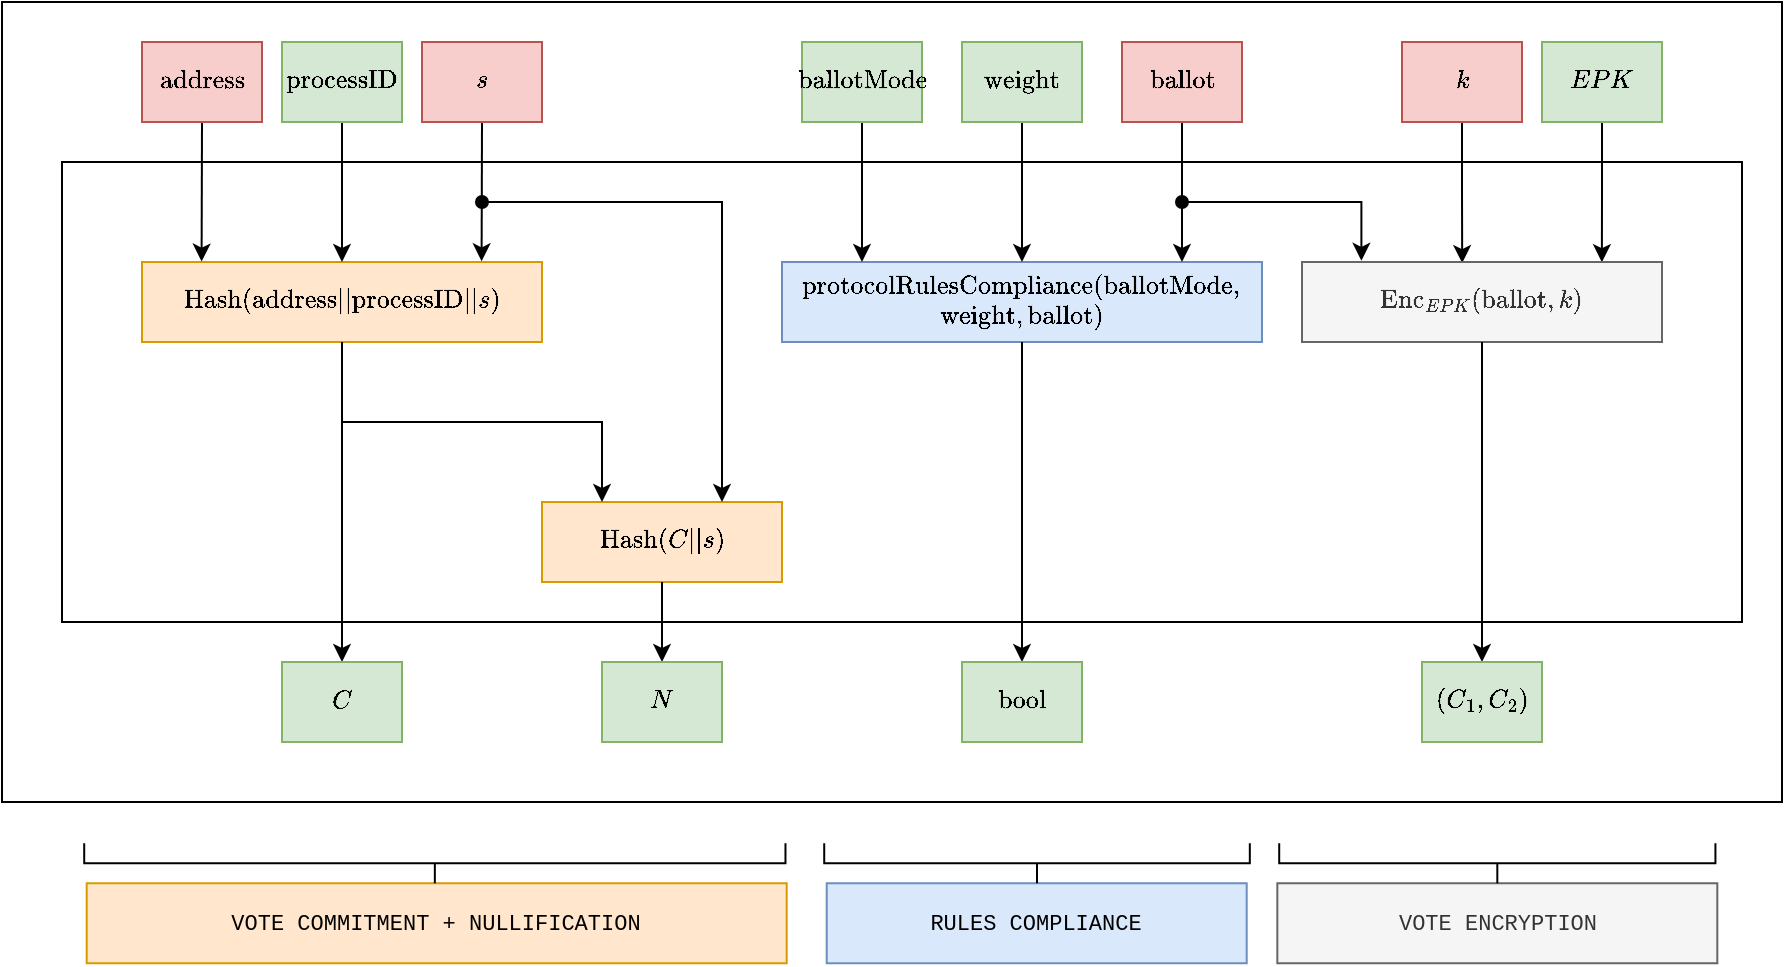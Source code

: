 <mxfile version="27.0.5" pages="4">
  <diagram id="-JAmnd0uZNJ1_gcuKymy" name="1. voter-circuit">
    <mxGraphModel dx="1106" dy="661" grid="1" gridSize="10" guides="1" tooltips="1" connect="1" arrows="1" fold="1" page="1" pageScale="1" pageWidth="1100" pageHeight="850" math="1" shadow="0">
      <root>
        <mxCell id="0" />
        <mxCell id="1" parent="0" />
        <mxCell id="PMw66SxgLmh4I68YJgfF-1" value="" style="rounded=0;whiteSpace=wrap;html=1;fontFamily=Courier New;" vertex="1" parent="1">
          <mxGeometry x="130" y="60" width="890" height="400" as="geometry" />
        </mxCell>
        <mxCell id="PMw66SxgLmh4I68YJgfF-2" value="" style="rounded=0;whiteSpace=wrap;html=1;fontFamily=Courier New;" vertex="1" parent="1">
          <mxGeometry x="160" y="140" width="840" height="230" as="geometry" />
        </mxCell>
        <mxCell id="EW1sCxBa3IzSmhOEwzda-3" value="$$\text{Hash}(\text{address} || \text{processID} || s)$$" style="rounded=0;whiteSpace=wrap;html=1;fontSize=11;fontFamily=Courier New;fillColor=#ffe6cc;strokeColor=#d79b00;" parent="1" vertex="1">
          <mxGeometry x="200" y="190" width="200" height="40" as="geometry" />
        </mxCell>
        <mxCell id="EW1sCxBa3IzSmhOEwzda-4" value="" style="endArrow=classic;html=1;rounded=0;exitX=0.5;exitY=1;exitDx=0;exitDy=0;entryX=0.849;entryY=-0.009;entryDx=0;entryDy=0;entryPerimeter=0;fontSize=11;fontFamily=Courier New;" parent="1" source="EW1sCxBa3IzSmhOEwzda-10" target="EW1sCxBa3IzSmhOEwzda-3" edge="1">
          <mxGeometry width="50" height="50" relative="1" as="geometry">
            <mxPoint x="370" y="160" as="sourcePoint" />
            <mxPoint x="369.89" y="200" as="targetPoint" />
          </mxGeometry>
        </mxCell>
        <mxCell id="EW1sCxBa3IzSmhOEwzda-5" value="" style="endArrow=classic;html=1;rounded=0;exitX=0.5;exitY=1;exitDx=0;exitDy=0;entryX=0.5;entryY=0;entryDx=0;entryDy=0;fontSize=11;fontFamily=Courier New;" parent="1" source="EW1sCxBa3IzSmhOEwzda-9" target="EW1sCxBa3IzSmhOEwzda-3" edge="1">
          <mxGeometry width="50" height="50" relative="1" as="geometry">
            <mxPoint x="300" y="160" as="sourcePoint" />
            <mxPoint x="299.89" y="200" as="targetPoint" />
          </mxGeometry>
        </mxCell>
        <mxCell id="EW1sCxBa3IzSmhOEwzda-6" value="" style="endArrow=classic;html=1;rounded=0;exitX=0.5;exitY=1;exitDx=0;exitDy=0;entryX=0.149;entryY=-0.005;entryDx=0;entryDy=0;entryPerimeter=0;fontSize=11;fontFamily=Courier New;" parent="1" source="EW1sCxBa3IzSmhOEwzda-8" target="EW1sCxBa3IzSmhOEwzda-3" edge="1">
          <mxGeometry width="50" height="50" relative="1" as="geometry">
            <mxPoint x="229.89" y="150" as="sourcePoint" />
            <mxPoint x="229.89" y="200" as="targetPoint" />
          </mxGeometry>
        </mxCell>
        <mxCell id="EW1sCxBa3IzSmhOEwzda-7" value="" style="endArrow=classic;html=1;rounded=0;entryX=0.5;entryY=0;entryDx=0;entryDy=0;exitX=0.5;exitY=1;exitDx=0;exitDy=0;fontSize=11;fontFamily=Courier New;" parent="1" source="EW1sCxBa3IzSmhOEwzda-3" target="EW1sCxBa3IzSmhOEwzda-11" edge="1">
          <mxGeometry width="50" height="50" relative="1" as="geometry">
            <mxPoint x="299.58" y="230" as="sourcePoint" />
            <mxPoint x="300" y="710" as="targetPoint" />
          </mxGeometry>
        </mxCell>
        <mxCell id="EW1sCxBa3IzSmhOEwzda-8" value="&lt;div style=&quot;font-size: 11px;&quot;&gt;$$\text{address}$$&lt;/div&gt;" style="rounded=0;whiteSpace=wrap;html=1;fontSize=11;fillColor=#f8cecc;strokeColor=#b85450;fontFamily=Courier New;" parent="1" vertex="1">
          <mxGeometry x="200" y="80" width="60" height="40" as="geometry" />
        </mxCell>
        <mxCell id="EW1sCxBa3IzSmhOEwzda-9" value="$$\text{processID}$$" style="rounded=0;whiteSpace=wrap;html=1;fontSize=11;fillColor=#d5e8d4;strokeColor=#82b366;fontFamily=Courier New;" parent="1" vertex="1">
          <mxGeometry x="270" y="80" width="60" height="40" as="geometry" />
        </mxCell>
        <mxCell id="EW1sCxBa3IzSmhOEwzda-10" value="$$s$$" style="rounded=0;whiteSpace=wrap;html=1;fontSize=11;fillColor=#f8cecc;strokeColor=#b85450;fontFamily=Courier New;" parent="1" vertex="1">
          <mxGeometry x="340" y="80" width="60" height="40" as="geometry" />
        </mxCell>
        <mxCell id="EW1sCxBa3IzSmhOEwzda-11" value="$$C$$" style="rounded=0;whiteSpace=wrap;html=1;fontSize=11;fillColor=#d5e8d4;strokeColor=#82b366;fontFamily=Courier New;" parent="1" vertex="1">
          <mxGeometry x="270" y="390" width="60" height="40" as="geometry" />
        </mxCell>
        <mxCell id="EW1sCxBa3IzSmhOEwzda-12" value="&lt;div&gt;\(\text{protocolRulesCompliance}(\text{ballotMode},\) \(\text{weight}, \text{ballot})\)&lt;/div&gt;" style="rounded=0;whiteSpace=wrap;html=1;fontSize=11;fillColor=#dae8fc;strokeColor=#6c8ebf;fontFamily=Courier New;" parent="1" vertex="1">
          <mxGeometry x="520" y="190" width="240" height="40" as="geometry" />
        </mxCell>
        <mxCell id="JmkZ6XpYD7EDUKb-CYlK-2" value="" style="edgeStyle=orthogonalEdgeStyle;rounded=0;orthogonalLoop=1;jettySize=auto;html=1;" edge="1" parent="1" source="EW1sCxBa3IzSmhOEwzda-14">
          <mxGeometry relative="1" as="geometry">
            <mxPoint x="560" y="190" as="targetPoint" />
          </mxGeometry>
        </mxCell>
        <mxCell id="EW1sCxBa3IzSmhOEwzda-14" value="$$\text{ballotMode}$$" style="rounded=0;whiteSpace=wrap;html=1;fontSize=11;fillColor=#d5e8d4;strokeColor=#82b366;fontFamily=Courier New;" parent="1" vertex="1">
          <mxGeometry x="530" y="80" width="60" height="40" as="geometry" />
        </mxCell>
        <mxCell id="EW1sCxBa3IzSmhOEwzda-15" value="" style="edgeStyle=orthogonalEdgeStyle;rounded=0;orthogonalLoop=1;jettySize=auto;html=1;entryX=0.165;entryY=-0.015;entryDx=0;entryDy=0;entryPerimeter=0;startArrow=oval;startFill=1;fontSize=11;fontFamily=Courier New;" parent="1" target="EW1sCxBa3IzSmhOEwzda-22" edge="1">
          <mxGeometry relative="1" as="geometry">
            <mxPoint x="720" y="160" as="sourcePoint" />
            <Array as="points">
              <mxPoint x="810" y="160" />
            </Array>
          </mxGeometry>
        </mxCell>
        <mxCell id="EW1sCxBa3IzSmhOEwzda-16" value="" style="edgeStyle=orthogonalEdgeStyle;rounded=0;orthogonalLoop=1;jettySize=auto;html=1;fontSize=11;fontFamily=Courier New;" parent="1" source="EW1sCxBa3IzSmhOEwzda-17" edge="1">
          <mxGeometry relative="1" as="geometry">
            <mxPoint x="720" y="190" as="targetPoint" />
            <Array as="points">
              <mxPoint x="720" y="190" />
            </Array>
          </mxGeometry>
        </mxCell>
        <mxCell id="EW1sCxBa3IzSmhOEwzda-17" value="$$\text{ballot}$$" style="rounded=0;whiteSpace=wrap;html=1;fontSize=11;fillColor=#f8cecc;strokeColor=#b85450;fontFamily=Courier New;" parent="1" vertex="1">
          <mxGeometry x="690" y="80" width="60" height="40" as="geometry" />
        </mxCell>
        <mxCell id="EW1sCxBa3IzSmhOEwzda-18" value="" style="edgeStyle=orthogonalEdgeStyle;rounded=0;orthogonalLoop=1;jettySize=auto;html=1;entryX=0.445;entryY=0.014;entryDx=0;entryDy=0;entryPerimeter=0;fontSize=11;fontFamily=Courier New;" parent="1" source="EW1sCxBa3IzSmhOEwzda-19" target="EW1sCxBa3IzSmhOEwzda-22" edge="1">
          <mxGeometry relative="1" as="geometry" />
        </mxCell>
        <mxCell id="EW1sCxBa3IzSmhOEwzda-19" value="$$k$$" style="rounded=0;whiteSpace=wrap;html=1;fontSize=11;fillColor=#f8cecc;strokeColor=#b85450;fontFamily=Courier New;" parent="1" vertex="1">
          <mxGeometry x="830" y="80" width="60" height="40" as="geometry" />
        </mxCell>
        <mxCell id="EW1sCxBa3IzSmhOEwzda-20" value="" style="edgeStyle=orthogonalEdgeStyle;rounded=0;orthogonalLoop=1;jettySize=auto;html=1;entryX=0.833;entryY=0.003;entryDx=0;entryDy=0;entryPerimeter=0;fontSize=11;fontFamily=Courier New;" parent="1" source="EW1sCxBa3IzSmhOEwzda-21" target="EW1sCxBa3IzSmhOEwzda-22" edge="1">
          <mxGeometry relative="1" as="geometry" />
        </mxCell>
        <mxCell id="EW1sCxBa3IzSmhOEwzda-21" value="$$EPK$$" style="rounded=0;whiteSpace=wrap;html=1;fontSize=11;fillColor=#d5e8d4;strokeColor=#82b366;fontFamily=Courier New;" parent="1" vertex="1">
          <mxGeometry x="900" y="80" width="60" height="40" as="geometry" />
        </mxCell>
        <mxCell id="EW1sCxBa3IzSmhOEwzda-22" value="$$\text{Enc}_{EPK}(\text{ballot}, k)$$" style="rounded=0;whiteSpace=wrap;html=1;fontSize=11;fontFamily=Courier New;fillColor=#f5f5f5;fontColor=#333333;strokeColor=#666666;" parent="1" vertex="1">
          <mxGeometry x="780" y="190" width="180" height="40" as="geometry" />
        </mxCell>
        <mxCell id="EW1sCxBa3IzSmhOEwzda-23" value="$$\text{Hash}(C || s)$$" style="rounded=0;whiteSpace=wrap;html=1;fontSize=11;fontFamily=Courier New;fillColor=#ffe6cc;strokeColor=#d79b00;" parent="1" vertex="1">
          <mxGeometry x="400" y="310" width="120" height="40" as="geometry" />
        </mxCell>
        <mxCell id="EW1sCxBa3IzSmhOEwzda-24" value="" style="edgeStyle=orthogonalEdgeStyle;rounded=0;orthogonalLoop=1;jettySize=auto;html=1;entryX=0.75;entryY=0;entryDx=0;entryDy=0;startArrow=oval;startFill=1;fontSize=11;fontFamily=Courier New;" parent="1" target="EW1sCxBa3IzSmhOEwzda-23" edge="1">
          <mxGeometry relative="1" as="geometry">
            <mxPoint x="370" y="160" as="sourcePoint" />
            <mxPoint x="490" y="189" as="targetPoint" />
            <Array as="points">
              <mxPoint x="490" y="160" />
            </Array>
          </mxGeometry>
        </mxCell>
        <mxCell id="EW1sCxBa3IzSmhOEwzda-25" value="" style="edgeStyle=orthogonalEdgeStyle;rounded=0;orthogonalLoop=1;jettySize=auto;html=1;entryX=0.25;entryY=0;entryDx=0;entryDy=0;fontSize=11;fontFamily=Courier New;" parent="1" target="EW1sCxBa3IzSmhOEwzda-23" edge="1">
          <mxGeometry relative="1" as="geometry">
            <mxPoint x="300" y="270" as="sourcePoint" />
            <mxPoint x="830" y="209" as="targetPoint" />
            <Array as="points">
              <mxPoint x="430" y="270" />
            </Array>
          </mxGeometry>
        </mxCell>
        <mxCell id="EW1sCxBa3IzSmhOEwzda-26" value="" style="endArrow=classic;html=1;rounded=0;exitX=0.5;exitY=1;exitDx=0;exitDy=0;entryX=0.5;entryY=0;entryDx=0;entryDy=0;fontSize=11;fontFamily=Courier New;" parent="1" source="EW1sCxBa3IzSmhOEwzda-23" target="EW1sCxBa3IzSmhOEwzda-27" edge="1">
          <mxGeometry width="50" height="50" relative="1" as="geometry">
            <mxPoint x="460" y="390" as="sourcePoint" />
            <mxPoint x="460" y="710" as="targetPoint" />
          </mxGeometry>
        </mxCell>
        <mxCell id="EW1sCxBa3IzSmhOEwzda-27" value="$$N$$" style="rounded=0;whiteSpace=wrap;html=1;fontSize=11;fillColor=#d5e8d4;strokeColor=#82b366;fontFamily=Courier New;" parent="1" vertex="1">
          <mxGeometry x="430" y="390" width="60" height="40" as="geometry" />
        </mxCell>
        <mxCell id="EW1sCxBa3IzSmhOEwzda-28" value="" style="endArrow=classic;html=1;rounded=0;exitX=0.5;exitY=1;exitDx=0;exitDy=0;entryX=0.5;entryY=0;entryDx=0;entryDy=0;fontSize=11;fontFamily=Courier New;" parent="1" source="EW1sCxBa3IzSmhOEwzda-12" target="EW1sCxBa3IzSmhOEwzda-29" edge="1">
          <mxGeometry width="50" height="50" relative="1" as="geometry">
            <mxPoint x="639.58" y="230" as="sourcePoint" />
            <mxPoint x="639.58" y="390" as="targetPoint" />
          </mxGeometry>
        </mxCell>
        <mxCell id="EW1sCxBa3IzSmhOEwzda-29" value="$$\text{bool}$$" style="rounded=0;whiteSpace=wrap;html=1;fontSize=11;fillColor=#d5e8d4;strokeColor=#82b366;fontFamily=Courier New;" parent="1" vertex="1">
          <mxGeometry x="610" y="390" width="60" height="40" as="geometry" />
        </mxCell>
        <mxCell id="EW1sCxBa3IzSmhOEwzda-30" value="" style="endArrow=classic;html=1;rounded=0;exitX=0.5;exitY=1;exitDx=0;exitDy=0;entryX=0.5;entryY=0;entryDx=0;entryDy=0;fontSize=11;fontFamily=Courier New;" parent="1" source="EW1sCxBa3IzSmhOEwzda-22" target="EW1sCxBa3IzSmhOEwzda-31" edge="1">
          <mxGeometry width="50" height="50" relative="1" as="geometry">
            <mxPoint x="880" y="230" as="sourcePoint" />
            <mxPoint x="870" y="510" as="targetPoint" />
          </mxGeometry>
        </mxCell>
        <mxCell id="EW1sCxBa3IzSmhOEwzda-31" value="$$(C_1, C_2)$$" style="rounded=0;whiteSpace=wrap;html=1;fontSize=11;fillColor=#d5e8d4;strokeColor=#82b366;fontFamily=Courier New;" parent="1" vertex="1">
          <mxGeometry x="840" y="390" width="60" height="40" as="geometry" />
        </mxCell>
        <mxCell id="EW1sCxBa3IzSmhOEwzda-32" value="VOTE COMMITMENT + NULLIFICATION" style="text;html=1;align=center;verticalAlign=middle;whiteSpace=wrap;rounded=0;fontFamily=Courier New;fillColor=#ffe6cc;strokeColor=#d79b00;fontSize=11;" parent="1" vertex="1">
          <mxGeometry x="172.35" y="500.63" width="350" height="40" as="geometry" />
        </mxCell>
        <mxCell id="EW1sCxBa3IzSmhOEwzda-33" value="RULES COMPLIANCE" style="text;html=1;align=center;verticalAlign=middle;whiteSpace=wrap;rounded=0;fontFamily=Courier New;fillColor=#dae8fc;strokeColor=#6c8ebf;fontSize=11;" parent="1" vertex="1">
          <mxGeometry x="542.35" y="500.63" width="210" height="40" as="geometry" />
        </mxCell>
        <mxCell id="EW1sCxBa3IzSmhOEwzda-34" value="VOTE ENCRYPTION" style="text;html=1;align=center;verticalAlign=middle;whiteSpace=wrap;rounded=0;fontFamily=Courier New;fillColor=#f5f5f5;strokeColor=#666666;fontSize=11;fontColor=#333333;" parent="1" vertex="1">
          <mxGeometry x="767.66" y="500.63" width="220" height="40" as="geometry" />
        </mxCell>
        <mxCell id="EW1sCxBa3IzSmhOEwzda-35" value="" style="strokeWidth=1;html=1;shape=mxgraph.flowchart.annotation_2;align=left;labelPosition=right;pointerEvents=1;rotation=-90;" parent="1" vertex="1">
          <mxGeometry x="336.42" y="315.32" width="20" height="350.63" as="geometry" />
        </mxCell>
        <mxCell id="EW1sCxBa3IzSmhOEwzda-36" value="" style="strokeWidth=1;html=1;shape=mxgraph.flowchart.annotation_2;align=left;labelPosition=right;pointerEvents=1;rotation=-90;" parent="1" vertex="1">
          <mxGeometry x="637.51" y="384.24" width="20" height="212.8" as="geometry" />
        </mxCell>
        <mxCell id="EW1sCxBa3IzSmhOEwzda-37" value="" style="strokeWidth=1;html=1;shape=mxgraph.flowchart.annotation_2;align=left;labelPosition=right;pointerEvents=1;rotation=-90;" parent="1" vertex="1">
          <mxGeometry x="867.66" y="381.59" width="20" height="218.11" as="geometry" />
        </mxCell>
        <mxCell id="JmkZ6XpYD7EDUKb-CYlK-3" value="" style="edgeStyle=orthogonalEdgeStyle;rounded=0;orthogonalLoop=1;jettySize=auto;html=1;" edge="1" parent="1" source="JmkZ6XpYD7EDUKb-CYlK-1" target="EW1sCxBa3IzSmhOEwzda-12">
          <mxGeometry relative="1" as="geometry" />
        </mxCell>
        <mxCell id="JmkZ6XpYD7EDUKb-CYlK-1" value="$$\text{weight}$$" style="rounded=0;whiteSpace=wrap;html=1;fontSize=11;fillColor=#d5e8d4;strokeColor=#82b366;fontFamily=Courier New;" vertex="1" parent="1">
          <mxGeometry x="610" y="80" width="60" height="40" as="geometry" />
        </mxCell>
      </root>
    </mxGraphModel>
  </diagram>
  <diagram name="2. authentication-circuit" id="FocDNK0yRkmTtnVSRizj">
    <mxGraphModel dx="1301" dy="778" grid="1" gridSize="10" guides="1" tooltips="1" connect="1" arrows="1" fold="1" page="1" pageScale="1" pageWidth="1100" pageHeight="850" math="1" shadow="0">
      <root>
        <mxCell id="U726NmcKOxkLk4yX-4My-0" />
        <mxCell id="U726NmcKOxkLk4yX-4My-1" parent="U726NmcKOxkLk4yX-4My-0" />
        <mxCell id="-n0zQNNrxNN8dLtkatG7-26" value="&lt;div&gt;&lt;br&gt;&lt;/div&gt;" style="rounded=0;whiteSpace=wrap;html=1;fontSize=11;" parent="U726NmcKOxkLk4yX-4My-1" vertex="1">
          <mxGeometry x="150" y="39.88" width="1270" height="590.12" as="geometry" />
        </mxCell>
        <mxCell id="-n0zQNNrxNN8dLtkatG7-0" value="&lt;div&gt;&lt;br&gt;&lt;/div&gt;" style="rounded=0;whiteSpace=wrap;html=1;fontSize=11;" parent="U726NmcKOxkLk4yX-4My-1" vertex="1">
          <mxGeometry x="180" y="139.88" width="1210" height="390.12" as="geometry" />
        </mxCell>
        <mxCell id="U726NmcKOxkLk4yX-4My-2" value="$$\text{Proof.verify}(\text{vote proof, public inputs})$$" style="rounded=0;whiteSpace=wrap;html=1;fontSize=10;fillColor=#fff2cc;strokeColor=#d6b656;fontFamily=Courier New;" parent="U726NmcKOxkLk4yX-4My-1" vertex="1">
          <mxGeometry x="200" y="390" width="200" height="40" as="geometry" />
        </mxCell>
        <mxCell id="U726NmcKOxkLk4yX-4My-3" value="" style="endArrow=classic;html=1;rounded=0;exitX=0.5;exitY=1;exitDx=0;exitDy=0;entryX=0.25;entryY=0;entryDx=0;entryDy=0;fontSize=11;" parent="U726NmcKOxkLk4yX-4My-1" source="U726NmcKOxkLk4yX-4My-5" target="U726NmcKOxkLk4yX-4My-2" edge="1">
          <mxGeometry width="50" height="50" relative="1" as="geometry">
            <mxPoint x="229.89" y="150" as="sourcePoint" />
            <mxPoint x="229.89" y="200" as="targetPoint" />
          </mxGeometry>
        </mxCell>
        <mxCell id="U726NmcKOxkLk4yX-4My-4" value="" style="endArrow=classic;html=1;rounded=0;entryX=0.5;entryY=0;entryDx=0;entryDy=0;exitX=0.5;exitY=1;exitDx=0;exitDy=0;fontSize=11;" parent="U726NmcKOxkLk4yX-4My-1" source="U726NmcKOxkLk4yX-4My-2" target="U726NmcKOxkLk4yX-4My-7" edge="1">
          <mxGeometry width="50" height="50" relative="1" as="geometry">
            <mxPoint x="299.58" y="340" as="sourcePoint" />
            <mxPoint x="300" y="820" as="targetPoint" />
          </mxGeometry>
        </mxCell>
        <mxCell id="U726NmcKOxkLk4yX-4My-5" value="&lt;div style=&quot;font-size: 11px;&quot;&gt;$$\text{vote proof}$$&lt;/div&gt;" style="rounded=0;whiteSpace=wrap;html=1;fontSize=11;fillColor=#d5e8d4;strokeColor=#82b366;fontFamily=Courier New;" parent="U726NmcKOxkLk4yX-4My-1" vertex="1">
          <mxGeometry x="220" y="70" width="60" height="40" as="geometry" />
        </mxCell>
        <mxCell id="U726NmcKOxkLk4yX-4My-6" value="&lt;div&gt;$$\text{processID}$$&lt;/div&gt;" style="rounded=0;whiteSpace=wrap;html=1;fontSize=11;fillColor=#d5e8d4;strokeColor=#82b366;fontFamily=Courier New;" parent="U726NmcKOxkLk4yX-4My-1" vertex="1">
          <mxGeometry x="340" y="70" width="60" height="40" as="geometry" />
        </mxCell>
        <mxCell id="U726NmcKOxkLk4yX-4My-7" value="&lt;div&gt;$$\text{bool}$$&lt;/div&gt;" style="rounded=0;whiteSpace=wrap;html=1;fontSize=11;fillColor=#d5e8d4;strokeColor=#82b366;fontFamily=Courier New;" parent="U726NmcKOxkLk4yX-4My-1" vertex="1">
          <mxGeometry x="270" y="560" width="60" height="40" as="geometry" />
        </mxCell>
        <mxCell id="U726NmcKOxkLk4yX-4My-8" value="$$\text{ballotMode}$$" style="rounded=0;whiteSpace=wrap;html=1;fontSize=11;fillColor=#d5e8d4;strokeColor=#82b366;fontFamily=Courier New;" parent="U726NmcKOxkLk4yX-4My-1" vertex="1">
          <mxGeometry x="410" y="70" width="60" height="40" as="geometry" />
        </mxCell>
        <mxCell id="U726NmcKOxkLk4yX-4My-9" value="$$EPK$$" style="rounded=0;whiteSpace=wrap;html=1;fontSize=11;fillColor=#d5e8d4;strokeColor=#82b366;fontFamily=Courier New;" parent="U726NmcKOxkLk4yX-4My-1" vertex="1">
          <mxGeometry x="480" y="70" width="60" height="40" as="geometry" />
        </mxCell>
        <mxCell id="U726NmcKOxkLk4yX-4My-10" value="" style="edgeStyle=orthogonalEdgeStyle;rounded=0;orthogonalLoop=1;jettySize=auto;html=1;entryX=0.75;entryY=0;entryDx=0;entryDy=0;fontSize=11;startArrow=oval;startFill=1;" parent="U726NmcKOxkLk4yX-4My-1" target="U726NmcKOxkLk4yX-4My-2" edge="1">
          <mxGeometry relative="1" as="geometry">
            <mxPoint x="630" y="350" as="sourcePoint" />
            <mxPoint x="830" y="319" as="targetPoint" />
            <Array as="points">
              <mxPoint x="350" y="350" />
            </Array>
          </mxGeometry>
        </mxCell>
        <mxCell id="U726NmcKOxkLk4yX-4My-11" value="$$N$$" style="rounded=0;whiteSpace=wrap;html=1;fontSize=11;fillColor=#d5e8d4;strokeColor=#82b366;fontFamily=Courier New;" parent="U726NmcKOxkLk4yX-4My-1" vertex="1">
          <mxGeometry x="620" y="70" width="60" height="40" as="geometry" />
        </mxCell>
        <mxCell id="U726NmcKOxkLk4yX-4My-12" value="" style="endArrow=classic;html=1;rounded=0;exitX=0.5;exitY=1;exitDx=0;exitDy=0;fontSize=11;entryX=0.5;entryY=0;entryDx=0;entryDy=0;" parent="U726NmcKOxkLk4yX-4My-1" target="U726NmcKOxkLk4yX-4My-24" edge="1">
          <mxGeometry width="50" height="50" relative="1" as="geometry">
            <mxPoint x="630" y="320" as="sourcePoint" />
            <mxPoint x="630" y="530" as="targetPoint" />
          </mxGeometry>
        </mxCell>
        <mxCell id="U726NmcKOxkLk4yX-4My-13" value="$$\text{bool}$$" style="rounded=0;whiteSpace=wrap;html=1;fontSize=11;fillColor=#d5e8d4;strokeColor=#82b366;fontFamily=Courier New;" parent="U726NmcKOxkLk4yX-4My-1" vertex="1">
          <mxGeometry x="1240" y="560" width="60" height="40" as="geometry" />
        </mxCell>
        <mxCell id="U726NmcKOxkLk4yX-4My-14" value="$$(C_1, C_2)$$" style="rounded=0;whiteSpace=wrap;html=1;fontSize=11;fillColor=#d5e8d4;strokeColor=#82b366;fontFamily=Courier New;" parent="U726NmcKOxkLk4yX-4My-1" vertex="1">
          <mxGeometry x="550" y="70" width="60" height="40" as="geometry" />
        </mxCell>
        <mxCell id="U726NmcKOxkLk4yX-4My-15" value="$$C$$" style="rounded=0;whiteSpace=wrap;html=1;fontSize=11;fillColor=#d5e8d4;strokeColor=#82b366;fontFamily=Courier New;" parent="U726NmcKOxkLk4yX-4My-1" vertex="1">
          <mxGeometry x="690" y="70" width="60" height="40" as="geometry" />
        </mxCell>
        <mxCell id="U726NmcKOxkLk4yX-4My-16" value="$$\text{weight}$$" style="rounded=0;whiteSpace=wrap;html=1;fontSize=11;fillColor=#d5e8d4;strokeColor=#82b366;fontFamily=Courier New;" parent="U726NmcKOxkLk4yX-4My-1" vertex="1">
          <mxGeometry x="760" y="70" width="60" height="40" as="geometry" />
        </mxCell>
        <mxCell id="U726NmcKOxkLk4yX-4My-17" value="$$\text{public inputs}$$" style="rounded=0;whiteSpace=wrap;html=1;fontSize=11;fillColor=#fff2cc;strokeColor=#d6b656;fontFamily=Courier New;" parent="U726NmcKOxkLk4yX-4My-1" vertex="1">
          <mxGeometry x="540" y="280" width="180" height="40" as="geometry" />
        </mxCell>
        <mxCell id="U726NmcKOxkLk4yX-4My-18" value="" style="edgeStyle=orthogonalEdgeStyle;rounded=0;orthogonalLoop=1;jettySize=auto;html=1;entryX=0.23;entryY=-0.003;entryDx=0;entryDy=0;entryPerimeter=0;" parent="U726NmcKOxkLk4yX-4My-1" source="U726NmcKOxkLk4yX-4My-19" target="U726NmcKOxkLk4yX-4My-17" edge="1">
          <mxGeometry relative="1" as="geometry">
            <mxPoint x="580" y="280" as="targetPoint" />
          </mxGeometry>
        </mxCell>
        <mxCell id="U726NmcKOxkLk4yX-4My-19" value="" style="strokeWidth=1;html=1;shape=mxgraph.flowchart.annotation_2;align=left;labelPosition=right;pointerEvents=1;rotation=-90;" parent="U726NmcKOxkLk4yX-4My-1" vertex="1">
          <mxGeometry x="570.91" y="-87.65" width="21.21" height="419.25" as="geometry" />
        </mxCell>
        <mxCell id="U726NmcKOxkLk4yX-4My-20" value="" style="edgeStyle=orthogonalEdgeStyle;rounded=0;orthogonalLoop=1;jettySize=auto;html=1;" parent="U726NmcKOxkLk4yX-4My-1" source="U726NmcKOxkLk4yX-4My-21" target="U726NmcKOxkLk4yX-4My-23" edge="1">
          <mxGeometry relative="1" as="geometry" />
        </mxCell>
        <mxCell id="U726NmcKOxkLk4yX-4My-21" value="$$pk$$" style="rounded=0;whiteSpace=wrap;html=1;fontSize=11;fillColor=#d5e8d4;strokeColor=#82b366;fontFamily=Courier New;" parent="U726NmcKOxkLk4yX-4My-1" vertex="1">
          <mxGeometry x="1120" y="70" width="60" height="40" as="geometry" />
        </mxCell>
        <mxCell id="U726NmcKOxkLk4yX-4My-23" value="$$\text{Hash}(pk)$$" style="rounded=0;whiteSpace=wrap;html=1;fontSize=11;fillColor=#f8cecc;strokeColor=#b85450;fontFamily=Courier New;" parent="U726NmcKOxkLk4yX-4My-1" vertex="1">
          <mxGeometry x="1110" y="190" width="80" height="40" as="geometry" />
        </mxCell>
        <mxCell id="U726NmcKOxkLk4yX-4My-24" value="$$\text{Hash}(\text{public inputs})$$" style="rounded=0;whiteSpace=wrap;html=1;fontSize=11;fillColor=#e1d5e7;strokeColor=#9673a6;fontFamily=Courier New;" parent="U726NmcKOxkLk4yX-4My-1" vertex="1">
          <mxGeometry x="540" y="385" width="180" height="40" as="geometry" />
        </mxCell>
        <mxCell id="U726NmcKOxkLk4yX-4My-26" value="$$\text{censusProof}$$" style="rounded=0;whiteSpace=wrap;html=1;fontSize=11;fillColor=#d5e8d4;strokeColor=#82b366;fontFamily=Courier New;" parent="U726NmcKOxkLk4yX-4My-1" vertex="1">
          <mxGeometry x="860" y="70" width="60" height="40" as="geometry" />
        </mxCell>
        <mxCell id="U726NmcKOxkLk4yX-4My-27" style="edgeStyle=orthogonalEdgeStyle;rounded=0;orthogonalLoop=1;jettySize=auto;html=1;exitX=0.5;exitY=1;exitDx=0;exitDy=0;entryX=0.702;entryY=0.009;entryDx=0;entryDy=0;entryPerimeter=0;" parent="U726NmcKOxkLk4yX-4My-1" source="U726NmcKOxkLk4yX-4My-28" target="U726NmcKOxkLk4yX-4My-32" edge="1">
          <mxGeometry relative="1" as="geometry">
            <mxPoint x="1310" y="480" as="targetPoint" />
          </mxGeometry>
        </mxCell>
        <mxCell id="U726NmcKOxkLk4yX-4My-28" value="$$\text{signature}$$" style="rounded=0;whiteSpace=wrap;html=1;fontSize=11;fillColor=#d5e8d4;strokeColor=#82b366;fontFamily=Courier New;" parent="U726NmcKOxkLk4yX-4My-1" vertex="1">
          <mxGeometry x="1280" y="70" width="60" height="40" as="geometry" />
        </mxCell>
        <mxCell id="U726NmcKOxkLk4yX-4My-29" value="$$\text{censusRoot}$$" style="rounded=0;whiteSpace=wrap;html=1;fontSize=11;fillColor=#d5e8d4;strokeColor=#82b366;fontFamily=Courier New;" parent="U726NmcKOxkLk4yX-4My-1" vertex="1">
          <mxGeometry x="930" y="70" width="60" height="40" as="geometry" />
        </mxCell>
        <mxCell id="U726NmcKOxkLk4yX-4My-30" value="" style="edgeStyle=orthogonalEdgeStyle;rounded=0;orthogonalLoop=1;jettySize=auto;html=1;exitX=0.5;exitY=1;exitDx=0;exitDy=0;entryX=0.31;entryY=0.025;entryDx=0;entryDy=0;entryPerimeter=0;" parent="U726NmcKOxkLk4yX-4My-1" source="U726NmcKOxkLk4yX-4My-24" target="U726NmcKOxkLk4yX-4My-32" edge="1">
          <mxGeometry relative="1" as="geometry">
            <mxPoint x="870" y="250" as="sourcePoint" />
            <mxPoint x="940" y="480" as="targetPoint" />
            <Array as="points">
              <mxPoint x="630" y="450" />
              <mxPoint x="1232" y="450" />
            </Array>
          </mxGeometry>
        </mxCell>
        <mxCell id="U726NmcKOxkLk4yX-4My-31" style="edgeStyle=orthogonalEdgeStyle;rounded=0;orthogonalLoop=1;jettySize=auto;html=1;" parent="U726NmcKOxkLk4yX-4My-1" source="U726NmcKOxkLk4yX-4My-32" target="U726NmcKOxkLk4yX-4My-13" edge="1">
          <mxGeometry relative="1" as="geometry" />
        </mxCell>
        <mxCell id="U726NmcKOxkLk4yX-4My-32" value="$$\text{Signature.verify}()$$" style="rounded=0;whiteSpace=wrap;html=1;fontSize=10;fillColor=#e1d5e7;strokeColor=#9673a6;fontFamily=Courier New;" parent="U726NmcKOxkLk4yX-4My-1" vertex="1">
          <mxGeometry x="1170" y="470" width="200" height="40" as="geometry" />
        </mxCell>
        <mxCell id="U726NmcKOxkLk4yX-4My-33" value="" style="edgeStyle=orthogonalEdgeStyle;rounded=0;orthogonalLoop=1;jettySize=auto;html=1;fontSize=11;startArrow=oval;startFill=1;" parent="U726NmcKOxkLk4yX-4My-1" edge="1">
          <mxGeometry relative="1" as="geometry">
            <mxPoint x="1150" y="160" as="sourcePoint" />
            <mxPoint x="1270" y="470" as="targetPoint" />
            <Array as="points">
              <mxPoint x="1270" y="160" />
            </Array>
          </mxGeometry>
        </mxCell>
        <mxCell id="U726NmcKOxkLk4yX-4My-34" value="" style="edgeStyle=orthogonalEdgeStyle;rounded=0;orthogonalLoop=1;jettySize=auto;html=1;fontSize=11;startArrow=oval;startFill=1;jumpStyle=arc;entryX=0.797;entryY=0.02;entryDx=0;entryDy=0;entryPerimeter=0;" parent="U726NmcKOxkLk4yX-4My-1" target="Alor29dF2PIa9BzgdgEN-0" edge="1">
          <mxGeometry relative="1" as="geometry">
            <mxPoint x="1000" y="250" as="sourcePoint" />
            <mxPoint x="1420" y="320" as="targetPoint" />
            <Array as="points">
              <mxPoint x="1000" y="290" />
              <mxPoint x="999" y="290" />
            </Array>
          </mxGeometry>
        </mxCell>
        <mxCell id="Alor29dF2PIa9BzgdgEN-5" style="edgeStyle=orthogonalEdgeStyle;rounded=0;orthogonalLoop=1;jettySize=auto;html=1;" parent="U726NmcKOxkLk4yX-4My-1" source="Alor29dF2PIa9BzgdgEN-0" target="Alor29dF2PIa9BzgdgEN-4" edge="1">
          <mxGeometry relative="1" as="geometry" />
        </mxCell>
        <mxCell id="Alor29dF2PIa9BzgdgEN-0" value="&lt;div&gt;$$\text{MT.verify}()$$&lt;/div&gt;" style="rounded=0;whiteSpace=wrap;html=1;fontSize=11;fillColor=#f8cecc;strokeColor=#b85450;fontFamily=Courier New;" parent="U726NmcKOxkLk4yX-4My-1" vertex="1">
          <mxGeometry x="840" y="320" width="200" height="40" as="geometry" />
        </mxCell>
        <mxCell id="Alor29dF2PIa9BzgdgEN-1" value="" style="endArrow=classic;html=1;rounded=0;exitX=0.5;exitY=1;exitDx=0;exitDy=0;fontSize=11;exitPerimeter=0;" parent="U726NmcKOxkLk4yX-4My-1" source="U726NmcKOxkLk4yX-4My-19" edge="1">
          <mxGeometry width="50" height="50" relative="1" as="geometry">
            <mxPoint x="789.58" y="160" as="sourcePoint" />
            <mxPoint x="870" y="320" as="targetPoint" />
            <Array as="points">
              <mxPoint x="791" y="280" />
              <mxPoint x="870" y="280" />
            </Array>
          </mxGeometry>
        </mxCell>
        <mxCell id="Alor29dF2PIa9BzgdgEN-2" style="edgeStyle=orthogonalEdgeStyle;rounded=0;orthogonalLoop=1;jettySize=auto;html=1;exitX=0.5;exitY=1;exitDx=0;exitDy=0;" parent="U726NmcKOxkLk4yX-4My-1" source="U726NmcKOxkLk4yX-4My-26" edge="1">
          <mxGeometry relative="1" as="geometry">
            <mxPoint x="890" y="320" as="targetPoint" />
            <mxPoint x="889.71" y="120" as="sourcePoint" />
          </mxGeometry>
        </mxCell>
        <mxCell id="Alor29dF2PIa9BzgdgEN-3" style="edgeStyle=orthogonalEdgeStyle;rounded=0;orthogonalLoop=1;jettySize=auto;html=1;exitX=0.5;exitY=1;exitDx=0;exitDy=0;" parent="U726NmcKOxkLk4yX-4My-1" source="U726NmcKOxkLk4yX-4My-29" edge="1">
          <mxGeometry relative="1" as="geometry">
            <mxPoint x="959.9" y="320" as="targetPoint" />
            <mxPoint x="959.61" y="120" as="sourcePoint" />
          </mxGeometry>
        </mxCell>
        <mxCell id="U726NmcKOxkLk4yX-4My-22" value="" style="edgeStyle=orthogonalEdgeStyle;rounded=0;orthogonalLoop=1;jettySize=auto;html=1;entryX=0.82;entryY=0.005;entryDx=0;entryDy=0;exitX=0.5;exitY=1;exitDx=0;exitDy=0;entryPerimeter=0;jumpStyle=arc;" parent="U726NmcKOxkLk4yX-4My-1" source="U726NmcKOxkLk4yX-4My-25" target="U726NmcKOxkLk4yX-4My-17" edge="1">
          <mxGeometry relative="1" as="geometry">
            <mxPoint x="880" y="280" as="targetPoint" />
            <Array as="points">
              <mxPoint x="688" y="250" />
            </Array>
          </mxGeometry>
        </mxCell>
        <mxCell id="Alor29dF2PIa9BzgdgEN-4" value="$$\text{bool}$$" style="rounded=0;whiteSpace=wrap;html=1;fontSize=11;fillColor=#d5e8d4;strokeColor=#82b366;fontFamily=Courier New;" parent="U726NmcKOxkLk4yX-4My-1" vertex="1">
          <mxGeometry x="910" y="560" width="60" height="40" as="geometry" />
        </mxCell>
        <mxCell id="-n0zQNNrxNN8dLtkatG7-10" value="" style="edgeStyle=orthogonalEdgeStyle;rounded=0;orthogonalLoop=1;jettySize=auto;html=1;entryX=0.82;entryY=0.005;entryDx=0;entryDy=0;exitX=0.5;exitY=1;exitDx=0;exitDy=0;entryPerimeter=0;jumpStyle=arc;" parent="U726NmcKOxkLk4yX-4My-1" source="U726NmcKOxkLk4yX-4My-23" target="U726NmcKOxkLk4yX-4My-25" edge="1">
          <mxGeometry relative="1" as="geometry">
            <mxPoint x="1150" y="230" as="sourcePoint" />
            <mxPoint x="688" y="280" as="targetPoint" />
            <Array as="points">
              <mxPoint x="1150" y="250" />
            </Array>
          </mxGeometry>
        </mxCell>
        <mxCell id="U726NmcKOxkLk4yX-4My-25" value="$$\text{address}$$" style="rounded=0;whiteSpace=wrap;html=1;fontSize=11;fillColor=default;strokeColor=none;fontFamily=Courier New;" parent="U726NmcKOxkLk4yX-4My-1" vertex="1">
          <mxGeometry x="1040" y="230" width="60" height="40" as="geometry" />
        </mxCell>
        <mxCell id="-n0zQNNrxNN8dLtkatG7-13" value="VOTER&#39;S PROOF VERIFICATION" style="text;html=1;align=center;verticalAlign=middle;whiteSpace=wrap;rounded=0;fontFamily=Courier New;fillColor=#fff2cc;strokeColor=#d6b656;fontSize=11;" parent="U726NmcKOxkLk4yX-4My-1" vertex="1">
          <mxGeometry x="200" y="660.63" width="560" height="40" as="geometry" />
        </mxCell>
        <mxCell id="-n0zQNNrxNN8dLtkatG7-14" value="CENSUS MEMBERSHIP" style="text;html=1;align=center;verticalAlign=middle;whiteSpace=wrap;rounded=0;fontFamily=Courier New;fillColor=#f8cecc;strokeColor=#b85450;fontSize=11;" parent="U726NmcKOxkLk4yX-4My-1" vertex="1">
          <mxGeometry x="800" y="660.63" width="307.19" height="40" as="geometry" />
        </mxCell>
        <mxCell id="-n0zQNNrxNN8dLtkatG7-15" value="AUTHENTICATION + NON-MALLEABILITY" style="text;html=1;align=center;verticalAlign=middle;whiteSpace=wrap;rounded=0;fontFamily=Courier New;fillColor=#e1d5e7;strokeColor=#9673a6;fontSize=11;" parent="U726NmcKOxkLk4yX-4My-1" vertex="1">
          <mxGeometry x="1150" y="660.63" width="230" height="40" as="geometry" />
        </mxCell>
        <mxCell id="-n0zQNNrxNN8dLtkatG7-19" value="" style="strokeWidth=1;html=1;shape=mxgraph.flowchart.annotation_2;align=left;labelPosition=right;pointerEvents=1;rotation=-90;" parent="U726NmcKOxkLk4yX-4My-1" vertex="1">
          <mxGeometry x="470" y="370" width="20" height="561.25" as="geometry" />
        </mxCell>
        <mxCell id="-n0zQNNrxNN8dLtkatG7-20" value="" style="strokeWidth=1;html=1;shape=mxgraph.flowchart.annotation_2;align=left;labelPosition=right;pointerEvents=1;rotation=-90;" parent="U726NmcKOxkLk4yX-4My-1" vertex="1">
          <mxGeometry x="942.19" y="497.2" width="20" height="306.87" as="geometry" />
        </mxCell>
        <mxCell id="-n0zQNNrxNN8dLtkatG7-21" value="" style="strokeWidth=1;html=1;shape=mxgraph.flowchart.annotation_2;align=left;labelPosition=right;pointerEvents=1;rotation=-90;" parent="U726NmcKOxkLk4yX-4My-1" vertex="1">
          <mxGeometry x="1254.19" y="531.88" width="20" height="237.5" as="geometry" />
        </mxCell>
      </root>
    </mxGraphModel>
  </diagram>
  <diagram name="3. aggregate-circuit" id="_ty1DUuqyEsH5p35itna">
    <mxGraphModel dx="1106" dy="661" grid="1" gridSize="10" guides="1" tooltips="1" connect="1" arrows="1" fold="1" page="1" pageScale="1" pageWidth="1100" pageHeight="850" math="1" shadow="0">
      <root>
        <mxCell id="4ZG6TFl4bt9_09IySAMJ-0" />
        <mxCell id="4ZG6TFl4bt9_09IySAMJ-1" parent="4ZG6TFl4bt9_09IySAMJ-0" />
        <mxCell id="Dlp71_iiWKCkKO4_XMIA-3" value="&lt;div&gt;&lt;br&gt;&lt;/div&gt;" style="rounded=0;whiteSpace=wrap;html=1;fontSize=11;" parent="4ZG6TFl4bt9_09IySAMJ-1" vertex="1">
          <mxGeometry x="160" y="90" width="840" height="270" as="geometry" />
        </mxCell>
        <mxCell id="LftYdsKY6RAl3PnCzTcV-0" value="&lt;div&gt;&lt;br&gt;&lt;/div&gt;" style="rounded=0;whiteSpace=wrap;html=1;fontSize=11;" parent="4ZG6TFl4bt9_09IySAMJ-1" vertex="1">
          <mxGeometry x="180" y="170" width="800" height="100" as="geometry" />
        </mxCell>
        <mxCell id="4ZG6TFl4bt9_09IySAMJ-7" value="&lt;div style=&quot;font-size: 11px;&quot;&gt;$$\text{authentication proof}_i$$&lt;/div&gt;" style="rounded=0;whiteSpace=wrap;html=1;fontSize=11;fillColor=#d5e8d4;strokeColor=#82b366;fontFamily=Courier New;" parent="4ZG6TFl4bt9_09IySAMJ-1" vertex="1">
          <mxGeometry x="200" y="110" width="130" height="40" as="geometry" />
        </mxCell>
        <mxCell id="4ZG6TFl4bt9_09IySAMJ-8" value="&lt;div&gt;$$C_i$$&lt;/div&gt;" style="rounded=0;whiteSpace=wrap;html=1;fontSize=11;fillColor=#d5e8d4;strokeColor=#82b366;fontFamily=Courier New;" parent="4ZG6TFl4bt9_09IySAMJ-1" vertex="1">
          <mxGeometry x="340" y="110" width="60" height="40" as="geometry" />
        </mxCell>
        <mxCell id="4ZG6TFl4bt9_09IySAMJ-10" value="$$N_i$$" style="rounded=0;whiteSpace=wrap;html=1;fontSize=11;fillColor=#d5e8d4;strokeColor=#82b366;fontFamily=Courier New;" parent="4ZG6TFl4bt9_09IySAMJ-1" vertex="1">
          <mxGeometry x="410" y="110" width="60" height="40" as="geometry" />
        </mxCell>
        <mxCell id="4ZG6TFl4bt9_09IySAMJ-11" value="$$\text{address}_i$$" style="rounded=0;whiteSpace=wrap;html=1;fontSize=11;fillColor=#d5e8d4;strokeColor=#82b366;fontFamily=Courier New;" parent="4ZG6TFl4bt9_09IySAMJ-1" vertex="1">
          <mxGeometry x="480" y="110" width="60" height="40" as="geometry" />
        </mxCell>
        <mxCell id="4ZG6TFl4bt9_09IySAMJ-13" value="$$\text{weight}_i$$" style="rounded=0;whiteSpace=wrap;html=1;fontSize=11;fillColor=#d5e8d4;strokeColor=#82b366;fontFamily=Courier New;" parent="4ZG6TFl4bt9_09IySAMJ-1" vertex="1">
          <mxGeometry x="620" y="110" width="60" height="40" as="geometry" />
        </mxCell>
        <mxCell id="4ZG6TFl4bt9_09IySAMJ-14" value="" style="endArrow=classic;html=1;rounded=0;exitX=0.5;exitY=1;exitDx=0;exitDy=0;fontSize=11;" parent="4ZG6TFl4bt9_09IySAMJ-1" target="iyqm4_-RWh7QM2yxefPn-0" edge="1">
          <mxGeometry width="50" height="50" relative="1" as="geometry">
            <mxPoint x="579.83" y="200" as="sourcePoint" />
            <mxPoint x="579.83" y="320" as="targetPoint" />
          </mxGeometry>
        </mxCell>
        <mxCell id="IjRa-welPacgwPaz64jX-7" style="edgeStyle=orthogonalEdgeStyle;rounded=0;orthogonalLoop=1;jettySize=auto;html=1;" parent="4ZG6TFl4bt9_09IySAMJ-1" source="4ZG6TFl4bt9_09IySAMJ-16" target="4ZG6TFl4bt9_09IySAMJ-19" edge="1">
          <mxGeometry relative="1" as="geometry" />
        </mxCell>
        <mxCell id="4ZG6TFl4bt9_09IySAMJ-16" value="$$(C_1, C_2)_i$$" style="rounded=0;whiteSpace=wrap;html=1;fontSize=11;fillColor=#d5e8d4;strokeColor=#82b366;fontFamily=Courier New;" parent="4ZG6TFl4bt9_09IySAMJ-1" vertex="1">
          <mxGeometry x="550" y="110" width="60" height="40" as="geometry" />
        </mxCell>
        <mxCell id="4ZG6TFl4bt9_09IySAMJ-19" value="recursive SNARK batch verifier" style="rounded=0;whiteSpace=wrap;html=1;fontSize=11;fillColor=#fff2cc;strokeColor=#d6b656;fontFamily=Courier New;" parent="4ZG6TFl4bt9_09IySAMJ-1" vertex="1">
          <mxGeometry x="200" y="200" width="760" height="40" as="geometry" />
        </mxCell>
        <mxCell id="4ZG6TFl4bt9_09IySAMJ-23" value="&lt;div&gt;$$\text{ballotMode}$$&lt;/div&gt;" style="rounded=0;whiteSpace=wrap;html=1;fontSize=11;fillColor=#d5e8d4;strokeColor=#82b366;fontFamily=Courier New;" parent="4ZG6TFl4bt9_09IySAMJ-1" vertex="1">
          <mxGeometry x="829.19" y="110" width="60" height="40" as="geometry" />
        </mxCell>
        <mxCell id="4ZG6TFl4bt9_09IySAMJ-26" value="&lt;div&gt;$$\text{processID}$$&lt;/div&gt;" style="rounded=0;whiteSpace=wrap;html=1;fontSize=11;fillColor=#d5e8d4;strokeColor=#82b366;fontFamily=Courier New;" parent="4ZG6TFl4bt9_09IySAMJ-1" vertex="1">
          <mxGeometry x="689.19" y="110" width="60" height="40" as="geometry" />
        </mxCell>
        <mxCell id="4ZG6TFl4bt9_09IySAMJ-28" value="$$\text{censusRoot}$$" style="rounded=0;whiteSpace=wrap;html=1;fontSize=10;fillColor=#d5e8d4;strokeColor=#82b366;fontFamily=Courier New;" parent="4ZG6TFl4bt9_09IySAMJ-1" vertex="1">
          <mxGeometry x="899.19" y="110" width="60" height="40" as="geometry" />
        </mxCell>
        <mxCell id="4ZG6TFl4bt9_09IySAMJ-29" value="$$EPK$$" style="rounded=0;whiteSpace=wrap;html=1;fontSize=11;fillColor=#d5e8d4;strokeColor=#82b366;fontFamily=Courier New;" parent="4ZG6TFl4bt9_09IySAMJ-1" vertex="1">
          <mxGeometry x="759.19" y="110" width="60" height="40" as="geometry" />
        </mxCell>
        <mxCell id="4ZG6TFl4bt9_09IySAMJ-45" value="SHARED POLLING PUBLIC INPUTS" style="text;html=1;align=center;verticalAlign=middle;whiteSpace=wrap;rounded=0;fontFamily=Courier New;fillColor=#d5e8d4;strokeColor=#82b366;fontSize=11;" parent="4ZG6TFl4bt9_09IySAMJ-1" vertex="1">
          <mxGeometry x="679.19" y="394.01" width="280" height="40" as="geometry" />
        </mxCell>
        <mxCell id="4ZG6TFl4bt9_09IySAMJ-48" value="" style="strokeWidth=1;html=1;shape=mxgraph.flowchart.annotation_2;align=left;labelPosition=right;pointerEvents=1;rotation=-90;" parent="4ZG6TFl4bt9_09IySAMJ-1" vertex="1">
          <mxGeometry x="809.64" y="240.75" width="20" height="278.52" as="geometry" />
        </mxCell>
        <mxCell id="IjRa-welPacgwPaz64jX-1" style="edgeStyle=orthogonalEdgeStyle;rounded=0;orthogonalLoop=1;jettySize=auto;html=1;entryX=0.959;entryY=0;entryDx=0;entryDy=0;entryPerimeter=0;" parent="4ZG6TFl4bt9_09IySAMJ-1" source="4ZG6TFl4bt9_09IySAMJ-28" target="4ZG6TFl4bt9_09IySAMJ-19" edge="1">
          <mxGeometry relative="1" as="geometry" />
        </mxCell>
        <mxCell id="IjRa-welPacgwPaz64jX-3" style="edgeStyle=orthogonalEdgeStyle;rounded=0;orthogonalLoop=1;jettySize=auto;html=1;entryX=0.868;entryY=0.011;entryDx=0;entryDy=0;entryPerimeter=0;" parent="4ZG6TFl4bt9_09IySAMJ-1" source="4ZG6TFl4bt9_09IySAMJ-23" target="4ZG6TFl4bt9_09IySAMJ-19" edge="1">
          <mxGeometry relative="1" as="geometry" />
        </mxCell>
        <mxCell id="IjRa-welPacgwPaz64jX-4" style="edgeStyle=orthogonalEdgeStyle;rounded=0;orthogonalLoop=1;jettySize=auto;html=1;entryX=0.775;entryY=-0.01;entryDx=0;entryDy=0;entryPerimeter=0;" parent="4ZG6TFl4bt9_09IySAMJ-1" source="4ZG6TFl4bt9_09IySAMJ-29" target="4ZG6TFl4bt9_09IySAMJ-19" edge="1">
          <mxGeometry relative="1" as="geometry" />
        </mxCell>
        <mxCell id="IjRa-welPacgwPaz64jX-5" style="edgeStyle=orthogonalEdgeStyle;rounded=0;orthogonalLoop=1;jettySize=auto;html=1;entryX=0.684;entryY=-0.024;entryDx=0;entryDy=0;entryPerimeter=0;" parent="4ZG6TFl4bt9_09IySAMJ-1" source="4ZG6TFl4bt9_09IySAMJ-26" target="4ZG6TFl4bt9_09IySAMJ-19" edge="1">
          <mxGeometry relative="1" as="geometry" />
        </mxCell>
        <mxCell id="IjRa-welPacgwPaz64jX-6" style="edgeStyle=orthogonalEdgeStyle;rounded=0;orthogonalLoop=1;jettySize=auto;html=1;entryX=0.592;entryY=0.004;entryDx=0;entryDy=0;entryPerimeter=0;" parent="4ZG6TFl4bt9_09IySAMJ-1" source="4ZG6TFl4bt9_09IySAMJ-13" target="4ZG6TFl4bt9_09IySAMJ-19" edge="1">
          <mxGeometry relative="1" as="geometry" />
        </mxCell>
        <mxCell id="IjRa-welPacgwPaz64jX-8" style="edgeStyle=orthogonalEdgeStyle;rounded=0;orthogonalLoop=1;jettySize=auto;html=1;entryX=0.408;entryY=0.025;entryDx=0;entryDy=0;entryPerimeter=0;" parent="4ZG6TFl4bt9_09IySAMJ-1" source="4ZG6TFl4bt9_09IySAMJ-11" target="4ZG6TFl4bt9_09IySAMJ-19" edge="1">
          <mxGeometry relative="1" as="geometry" />
        </mxCell>
        <mxCell id="IjRa-welPacgwPaz64jX-9" style="edgeStyle=orthogonalEdgeStyle;rounded=0;orthogonalLoop=1;jettySize=auto;html=1;entryX=0.316;entryY=0.011;entryDx=0;entryDy=0;entryPerimeter=0;" parent="4ZG6TFl4bt9_09IySAMJ-1" source="4ZG6TFl4bt9_09IySAMJ-10" target="4ZG6TFl4bt9_09IySAMJ-19" edge="1">
          <mxGeometry relative="1" as="geometry" />
        </mxCell>
        <mxCell id="IjRa-welPacgwPaz64jX-10" style="edgeStyle=orthogonalEdgeStyle;rounded=0;orthogonalLoop=1;jettySize=auto;html=1;entryX=0.224;entryY=0.032;entryDx=0;entryDy=0;entryPerimeter=0;" parent="4ZG6TFl4bt9_09IySAMJ-1" source="4ZG6TFl4bt9_09IySAMJ-8" target="4ZG6TFl4bt9_09IySAMJ-19" edge="1">
          <mxGeometry relative="1" as="geometry" />
        </mxCell>
        <mxCell id="IjRa-welPacgwPaz64jX-11" style="edgeStyle=orthogonalEdgeStyle;rounded=0;orthogonalLoop=1;jettySize=auto;html=1;entryX=0.085;entryY=0.018;entryDx=0;entryDy=0;entryPerimeter=0;" parent="4ZG6TFl4bt9_09IySAMJ-1" source="4ZG6TFl4bt9_09IySAMJ-7" target="4ZG6TFl4bt9_09IySAMJ-19" edge="1">
          <mxGeometry relative="1" as="geometry" />
        </mxCell>
        <mxCell id="gPXCQdP4MjgRAV3BPEsE-0" value="VOTES AGGREGATION" style="text;html=1;align=center;verticalAlign=middle;whiteSpace=wrap;rounded=0;fontFamily=Courier New;fillColor=#fff2cc;strokeColor=#d6b656;fontSize=11;" parent="4ZG6TFl4bt9_09IySAMJ-1" vertex="1">
          <mxGeometry x="199.19" y="394.01" width="440" height="40" as="geometry" />
        </mxCell>
        <mxCell id="gPXCQdP4MjgRAV3BPEsE-1" value="" style="strokeWidth=1;html=1;shape=mxgraph.flowchart.annotation_2;align=left;labelPosition=right;pointerEvents=1;rotation=-90;" parent="4ZG6TFl4bt9_09IySAMJ-1" vertex="1">
          <mxGeometry x="409.19" y="160" width="20" height="440" as="geometry" />
        </mxCell>
        <mxCell id="iyqm4_-RWh7QM2yxefPn-0" value="$$\text{boolean}$$" style="rounded=0;whiteSpace=wrap;html=1;fontSize=11;fillColor=#d5e8d4;strokeColor=#82b366;fontFamily=Courier New;" parent="4ZG6TFl4bt9_09IySAMJ-1" vertex="1">
          <mxGeometry x="520" y="300" width="120" height="40" as="geometry" />
        </mxCell>
      </root>
    </mxGraphModel>
  </diagram>
  <diagram id="QHg5vFNSHn3RRpshBNeP" name="4. state-transition-circuit">
    <mxGraphModel dx="1434" dy="753" grid="1" gridSize="10" guides="1" tooltips="1" connect="1" arrows="1" fold="1" page="1" pageScale="1" pageWidth="1100" pageHeight="850" math="0" shadow="0">
      <root>
        <mxCell id="0" />
        <mxCell id="1" parent="0" />
      </root>
    </mxGraphModel>
  </diagram>
</mxfile>
